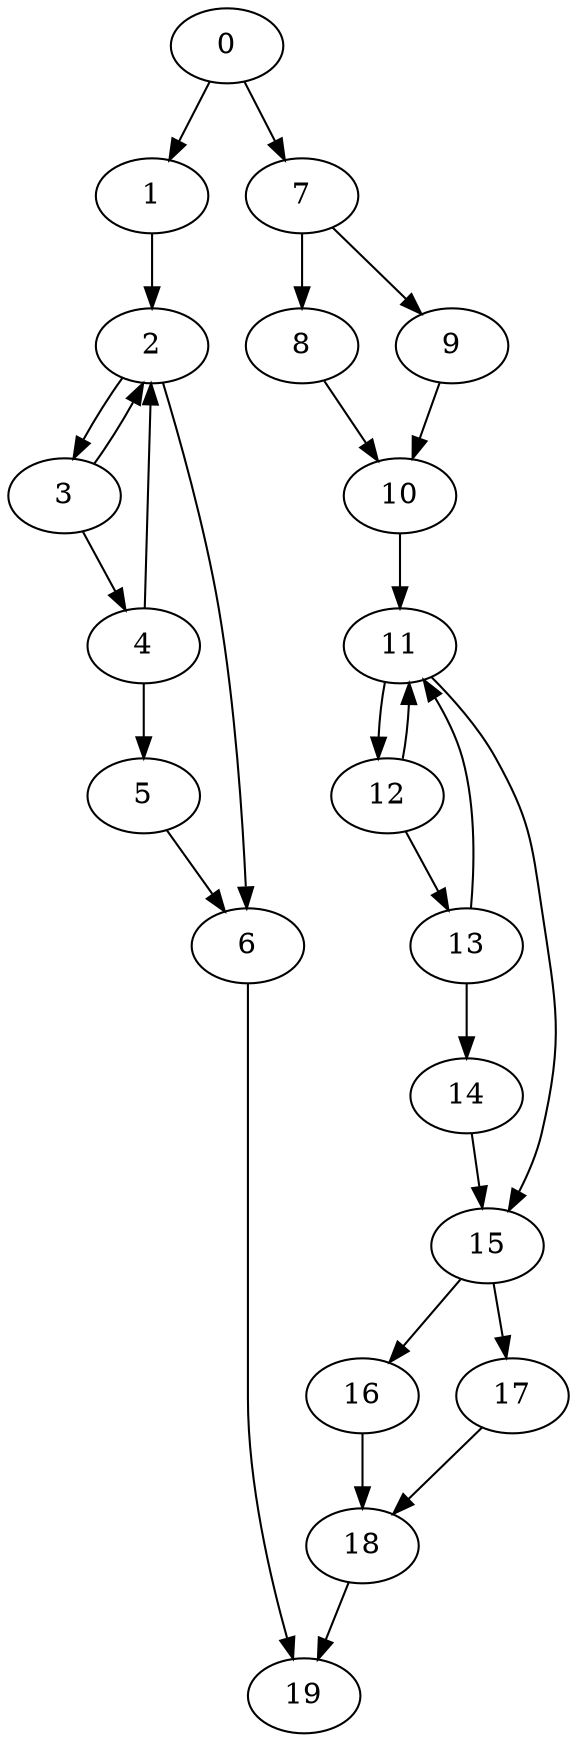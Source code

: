 digraph {
	0
	1
	2
	3
	4
	5
	6
	7
	8
	9
	10
	11
	12
	13
	14
	15
	16
	17
	18
	19
	13 -> 14
	11 -> 15
	14 -> 15
	0 -> 1
	0 -> 7
	12 -> 13
	8 -> 10
	9 -> 10
	11 -> 12
	15 -> 16
	2 -> 6
	5 -> 6
	7 -> 9
	10 -> 11
	12 -> 11
	13 -> 11
	3 -> 2
	4 -> 2
	1 -> 2
	2 -> 3
	3 -> 4
	4 -> 5
	7 -> 8
	15 -> 17
	16 -> 18
	17 -> 18
	18 -> 19
	6 -> 19
}
